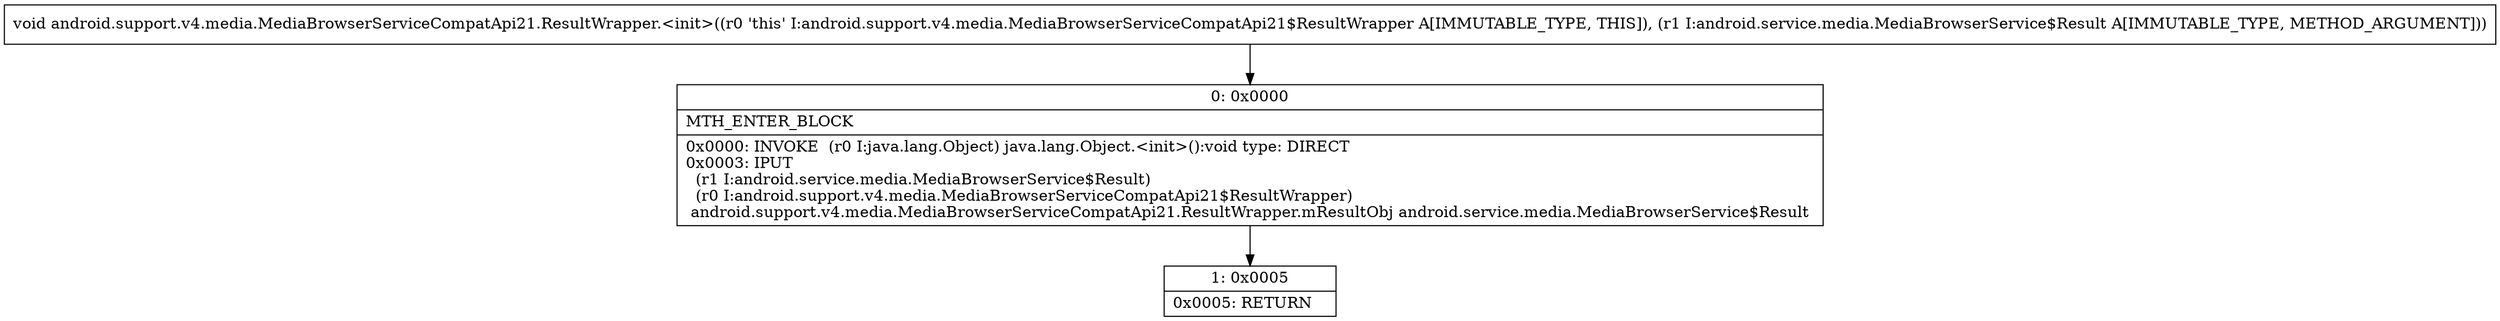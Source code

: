digraph "CFG forandroid.support.v4.media.MediaBrowserServiceCompatApi21.ResultWrapper.\<init\>(Landroid\/service\/media\/MediaBrowserService$Result;)V" {
Node_0 [shape=record,label="{0\:\ 0x0000|MTH_ENTER_BLOCK\l|0x0000: INVOKE  (r0 I:java.lang.Object) java.lang.Object.\<init\>():void type: DIRECT \l0x0003: IPUT  \l  (r1 I:android.service.media.MediaBrowserService$Result)\l  (r0 I:android.support.v4.media.MediaBrowserServiceCompatApi21$ResultWrapper)\l android.support.v4.media.MediaBrowserServiceCompatApi21.ResultWrapper.mResultObj android.service.media.MediaBrowserService$Result \l}"];
Node_1 [shape=record,label="{1\:\ 0x0005|0x0005: RETURN   \l}"];
MethodNode[shape=record,label="{void android.support.v4.media.MediaBrowserServiceCompatApi21.ResultWrapper.\<init\>((r0 'this' I:android.support.v4.media.MediaBrowserServiceCompatApi21$ResultWrapper A[IMMUTABLE_TYPE, THIS]), (r1 I:android.service.media.MediaBrowserService$Result A[IMMUTABLE_TYPE, METHOD_ARGUMENT])) }"];
MethodNode -> Node_0;
Node_0 -> Node_1;
}

